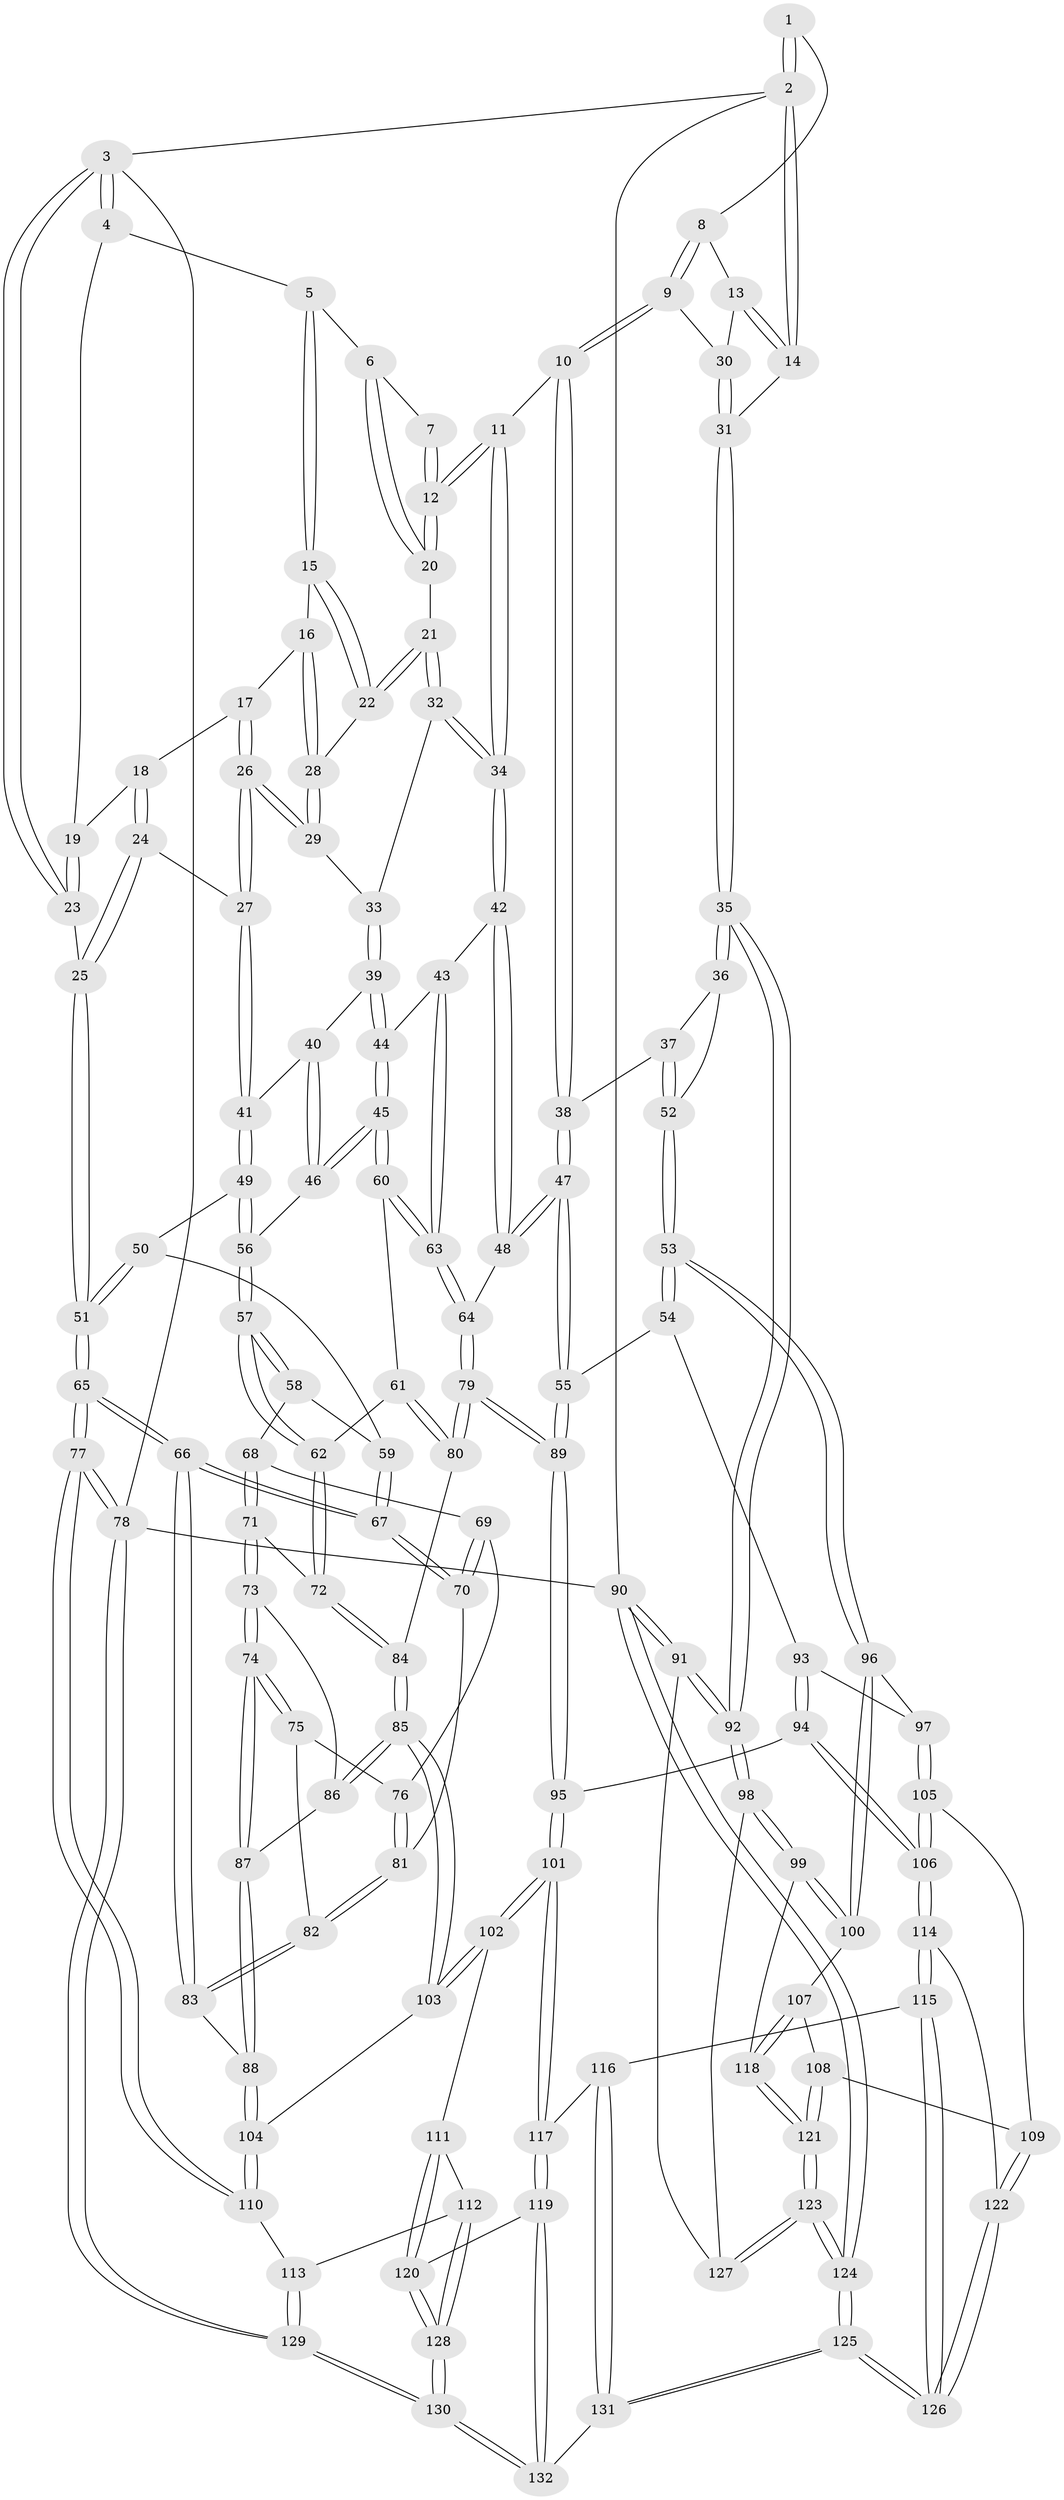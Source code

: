// Generated by graph-tools (version 1.1) at 2025/50/03/09/25 03:50:59]
// undirected, 132 vertices, 327 edges
graph export_dot {
graph [start="1"]
  node [color=gray90,style=filled];
  1 [pos="+0.7941612858025546+0"];
  2 [pos="+1+0"];
  3 [pos="+0+0"];
  4 [pos="+0.16116085832690882+0"];
  5 [pos="+0.4873189471626102+0"];
  6 [pos="+0.5130806635614761+0"];
  7 [pos="+0.6271676256285369+0"];
  8 [pos="+0.8272581949714258+0.03998424486117417"];
  9 [pos="+0.8050222008042421+0.23381196723326034"];
  10 [pos="+0.7278680410486683+0.28857329576434493"];
  11 [pos="+0.716700092854206+0.2848141932930132"];
  12 [pos="+0.7031062455264917+0.263976384304399"];
  13 [pos="+0.9420589631421605+0.15133956487885092"];
  14 [pos="+1+0"];
  15 [pos="+0.41228100666525824+0.017154235795455386"];
  16 [pos="+0.3217889586704556+0.10192481921902011"];
  17 [pos="+0.18747891831114394+0.09939662765786178"];
  18 [pos="+0.15293692409583423+0.0764194718634355"];
  19 [pos="+0.14311906746562897+0.059625874841428894"];
  20 [pos="+0.553624443295573+0.1763281459766857"];
  21 [pos="+0.45362100980754955+0.25691506074876835"];
  22 [pos="+0.4510958312311499+0.2491173954402157"];
  23 [pos="+0+0.16767549707210205"];
  24 [pos="+0.0921797038974521+0.18900527959945776"];
  25 [pos="+0+0.17399102547626055"];
  26 [pos="+0.21578054830450813+0.3037685518987831"];
  27 [pos="+0.1799082424306503+0.33227079265513665"];
  28 [pos="+0.31984193451976445+0.1385350352308588"];
  29 [pos="+0.2859043368408166+0.28223197593705174"];
  30 [pos="+0.8825505920039951+0.2324735941929273"];
  31 [pos="+1+0.4091571327055295"];
  32 [pos="+0.4467785674154238+0.28488712484548995"];
  33 [pos="+0.3814871670296798+0.3078058267899767"];
  34 [pos="+0.5494405839546196+0.3600916702061958"];
  35 [pos="+1+0.470179084911628"];
  36 [pos="+1+0.4804850032886513"];
  37 [pos="+0.7751090269701317+0.3699143069757879"];
  38 [pos="+0.7530996998364582+0.3493733755148909"];
  39 [pos="+0.3790677306972231+0.39145476880095753"];
  40 [pos="+0.33163257440835797+0.413162600338931"];
  41 [pos="+0.16466560344507422+0.35669762981801106"];
  42 [pos="+0.5362942482794703+0.4385566277456847"];
  43 [pos="+0.5069492322832972+0.45245505545987197"];
  44 [pos="+0.40049542874869926+0.45553905341411627"];
  45 [pos="+0.3648191641774448+0.5080596528667953"];
  46 [pos="+0.2896630009428683+0.4743686468857733"];
  47 [pos="+0.6405544252989769+0.5511784260082669"];
  48 [pos="+0.6106353326678816+0.5342454186122411"];
  49 [pos="+0.1573235998203556+0.36676005093549097"];
  50 [pos="+0.14556804383984542+0.37408751546195645"];
  51 [pos="+0+0.2464527417056733"];
  52 [pos="+0.799318661784831+0.6153915824998069"];
  53 [pos="+0.7950153057746806+0.6200426799651579"];
  54 [pos="+0.6765714003292168+0.6061236918616835"];
  55 [pos="+0.6701422890421612+0.6007488144786226"];
  56 [pos="+0.28196976403878826+0.47308494993207006"];
  57 [pos="+0.24716846882391313+0.554875882805954"];
  58 [pos="+0.13870138968435522+0.4281994377646946"];
  59 [pos="+0.1356730439232476+0.41083678267286944"];
  60 [pos="+0.3671233934383253+0.5218750526690431"];
  61 [pos="+0.35805069438320536+0.5385717970290933"];
  62 [pos="+0.2467910205214565+0.5748661082256465"];
  63 [pos="+0.45373404687998053+0.5685595591944579"];
  64 [pos="+0.4690742813904391+0.5980849372715914"];
  65 [pos="+0+0.678819494663831"];
  66 [pos="+0+0.6733963005686776"];
  67 [pos="+0+0.6405399766355115"];
  68 [pos="+0.14122586541821833+0.5215173628351377"];
  69 [pos="+0.13356216781669944+0.5351165319922027"];
  70 [pos="+0.09203414807328014+0.5843647482990926"];
  71 [pos="+0.22002478775373577+0.5900461759298331"];
  72 [pos="+0.24507340608314604+0.5784184691138319"];
  73 [pos="+0.21569354849665964+0.5972080080150153"];
  74 [pos="+0.2021977896562805+0.6123709983754159"];
  75 [pos="+0.16381834858702632+0.6050493720995732"];
  76 [pos="+0.15497615888603566+0.5960718950113881"];
  77 [pos="+0+0.8325550982835552"];
  78 [pos="+0+1"];
  79 [pos="+0.46001040724746195+0.6685595261652109"];
  80 [pos="+0.34294498598024686+0.6633174305097899"];
  81 [pos="+0.10393989969159362+0.5949998730758956"];
  82 [pos="+0.12706412927803074+0.6237497842522773"];
  83 [pos="+0.14246431715589403+0.7157460563156944"];
  84 [pos="+0.3397883141939857+0.6650474913184898"];
  85 [pos="+0.31997181578724676+0.6925059386520259"];
  86 [pos="+0.24755133731779555+0.6481396684624581"];
  87 [pos="+0.1770734718147604+0.6964413922007716"];
  88 [pos="+0.16606970998342824+0.7259447185017321"];
  89 [pos="+0.47545823401259363+0.6864004382576352"];
  90 [pos="+1+1"];
  91 [pos="+1+0.7770440381719539"];
  92 [pos="+1+0.7532088919499349"];
  93 [pos="+0.6580084313747769+0.6654582345990875"];
  94 [pos="+0.6055035410443133+0.767286349800812"];
  95 [pos="+0.49439740194223136+0.7586143373208538"];
  96 [pos="+0.8073175398324614+0.6575746797171066"];
  97 [pos="+0.7131044840535479+0.7660236459097595"];
  98 [pos="+1+0.7756965289242849"];
  99 [pos="+0.9410045210701077+0.776704777644111"];
  100 [pos="+0.8299704011750769+0.6998794943319556"];
  101 [pos="+0.46396474671456966+0.810627629110006"];
  102 [pos="+0.3284519179402115+0.7697401354968838"];
  103 [pos="+0.3072602602419155+0.7161888986949644"];
  104 [pos="+0.17347218696471375+0.7351223514376388"];
  105 [pos="+0.7008742752117588+0.820058511542273"];
  106 [pos="+0.6465733322855801+0.8241687532705783"];
  107 [pos="+0.768551259419416+0.8213264930434497"];
  108 [pos="+0.7456640729646582+0.8345837082270696"];
  109 [pos="+0.7412776320909691+0.8347060540165232"];
  110 [pos="+0.17097638228666556+0.8366474327953307"];
  111 [pos="+0.30400620200496203+0.8316021010009113"];
  112 [pos="+0.26269046452373107+0.8668848548912791"];
  113 [pos="+0.17744534297087292+0.8486946748530142"];
  114 [pos="+0.6452084649613237+0.82753160934347"];
  115 [pos="+0.5992631152674601+0.9174792357189319"];
  116 [pos="+0.5219547545777894+0.9019014018572561"];
  117 [pos="+0.461892673985162+0.8677200590594802"];
  118 [pos="+0.8732729433789341+0.8564328141696157"];
  119 [pos="+0.4460116134552971+0.8819505392613236"];
  120 [pos="+0.4093580007743904+0.8859668638063585"];
  121 [pos="+0.8500042439323432+1"];
  122 [pos="+0.714250606549534+0.9315921920086331"];
  123 [pos="+0.8509619941700605+1"];
  124 [pos="+0.8256068539658904+1"];
  125 [pos="+0.7514804572554362+1"];
  126 [pos="+0.6962247056861226+1"];
  127 [pos="+0.9024700536959644+0.9615099294630404"];
  128 [pos="+0.3029750485148497+0.9458619369492688"];
  129 [pos="+0.0028281605432384374+1"];
  130 [pos="+0.27498532158450284+1"];
  131 [pos="+0.4699177990930427+1"];
  132 [pos="+0.38310716279232104+1"];
  1 -- 2;
  1 -- 2;
  1 -- 8;
  2 -- 3;
  2 -- 14;
  2 -- 14;
  2 -- 90;
  3 -- 4;
  3 -- 4;
  3 -- 23;
  3 -- 23;
  3 -- 78;
  4 -- 5;
  4 -- 19;
  5 -- 6;
  5 -- 15;
  5 -- 15;
  6 -- 7;
  6 -- 20;
  6 -- 20;
  7 -- 12;
  7 -- 12;
  8 -- 9;
  8 -- 9;
  8 -- 13;
  9 -- 10;
  9 -- 10;
  9 -- 30;
  10 -- 11;
  10 -- 38;
  10 -- 38;
  11 -- 12;
  11 -- 12;
  11 -- 34;
  11 -- 34;
  12 -- 20;
  12 -- 20;
  13 -- 14;
  13 -- 14;
  13 -- 30;
  14 -- 31;
  15 -- 16;
  15 -- 22;
  15 -- 22;
  16 -- 17;
  16 -- 28;
  16 -- 28;
  17 -- 18;
  17 -- 26;
  17 -- 26;
  18 -- 19;
  18 -- 24;
  18 -- 24;
  19 -- 23;
  19 -- 23;
  20 -- 21;
  21 -- 22;
  21 -- 22;
  21 -- 32;
  21 -- 32;
  22 -- 28;
  23 -- 25;
  24 -- 25;
  24 -- 25;
  24 -- 27;
  25 -- 51;
  25 -- 51;
  26 -- 27;
  26 -- 27;
  26 -- 29;
  26 -- 29;
  27 -- 41;
  27 -- 41;
  28 -- 29;
  28 -- 29;
  29 -- 33;
  30 -- 31;
  30 -- 31;
  31 -- 35;
  31 -- 35;
  32 -- 33;
  32 -- 34;
  32 -- 34;
  33 -- 39;
  33 -- 39;
  34 -- 42;
  34 -- 42;
  35 -- 36;
  35 -- 36;
  35 -- 92;
  35 -- 92;
  36 -- 37;
  36 -- 52;
  37 -- 38;
  37 -- 52;
  37 -- 52;
  38 -- 47;
  38 -- 47;
  39 -- 40;
  39 -- 44;
  39 -- 44;
  40 -- 41;
  40 -- 46;
  40 -- 46;
  41 -- 49;
  41 -- 49;
  42 -- 43;
  42 -- 48;
  42 -- 48;
  43 -- 44;
  43 -- 63;
  43 -- 63;
  44 -- 45;
  44 -- 45;
  45 -- 46;
  45 -- 46;
  45 -- 60;
  45 -- 60;
  46 -- 56;
  47 -- 48;
  47 -- 48;
  47 -- 55;
  47 -- 55;
  48 -- 64;
  49 -- 50;
  49 -- 56;
  49 -- 56;
  50 -- 51;
  50 -- 51;
  50 -- 59;
  51 -- 65;
  51 -- 65;
  52 -- 53;
  52 -- 53;
  53 -- 54;
  53 -- 54;
  53 -- 96;
  53 -- 96;
  54 -- 55;
  54 -- 93;
  55 -- 89;
  55 -- 89;
  56 -- 57;
  56 -- 57;
  57 -- 58;
  57 -- 58;
  57 -- 62;
  57 -- 62;
  58 -- 59;
  58 -- 68;
  59 -- 67;
  59 -- 67;
  60 -- 61;
  60 -- 63;
  60 -- 63;
  61 -- 62;
  61 -- 80;
  61 -- 80;
  62 -- 72;
  62 -- 72;
  63 -- 64;
  63 -- 64;
  64 -- 79;
  64 -- 79;
  65 -- 66;
  65 -- 66;
  65 -- 77;
  65 -- 77;
  66 -- 67;
  66 -- 67;
  66 -- 83;
  66 -- 83;
  67 -- 70;
  67 -- 70;
  68 -- 69;
  68 -- 71;
  68 -- 71;
  69 -- 70;
  69 -- 70;
  69 -- 76;
  70 -- 81;
  71 -- 72;
  71 -- 73;
  71 -- 73;
  72 -- 84;
  72 -- 84;
  73 -- 74;
  73 -- 74;
  73 -- 86;
  74 -- 75;
  74 -- 75;
  74 -- 87;
  74 -- 87;
  75 -- 76;
  75 -- 82;
  76 -- 81;
  76 -- 81;
  77 -- 78;
  77 -- 78;
  77 -- 110;
  77 -- 110;
  78 -- 129;
  78 -- 129;
  78 -- 90;
  79 -- 80;
  79 -- 80;
  79 -- 89;
  79 -- 89;
  80 -- 84;
  81 -- 82;
  81 -- 82;
  82 -- 83;
  82 -- 83;
  83 -- 88;
  84 -- 85;
  84 -- 85;
  85 -- 86;
  85 -- 86;
  85 -- 103;
  85 -- 103;
  86 -- 87;
  87 -- 88;
  87 -- 88;
  88 -- 104;
  88 -- 104;
  89 -- 95;
  89 -- 95;
  90 -- 91;
  90 -- 91;
  90 -- 124;
  90 -- 124;
  91 -- 92;
  91 -- 92;
  91 -- 127;
  92 -- 98;
  92 -- 98;
  93 -- 94;
  93 -- 94;
  93 -- 97;
  94 -- 95;
  94 -- 106;
  94 -- 106;
  95 -- 101;
  95 -- 101;
  96 -- 97;
  96 -- 100;
  96 -- 100;
  97 -- 105;
  97 -- 105;
  98 -- 99;
  98 -- 99;
  98 -- 127;
  99 -- 100;
  99 -- 100;
  99 -- 118;
  100 -- 107;
  101 -- 102;
  101 -- 102;
  101 -- 117;
  101 -- 117;
  102 -- 103;
  102 -- 103;
  102 -- 111;
  103 -- 104;
  104 -- 110;
  104 -- 110;
  105 -- 106;
  105 -- 106;
  105 -- 109;
  106 -- 114;
  106 -- 114;
  107 -- 108;
  107 -- 118;
  107 -- 118;
  108 -- 109;
  108 -- 121;
  108 -- 121;
  109 -- 122;
  109 -- 122;
  110 -- 113;
  111 -- 112;
  111 -- 120;
  111 -- 120;
  112 -- 113;
  112 -- 128;
  112 -- 128;
  113 -- 129;
  113 -- 129;
  114 -- 115;
  114 -- 115;
  114 -- 122;
  115 -- 116;
  115 -- 126;
  115 -- 126;
  116 -- 117;
  116 -- 131;
  116 -- 131;
  117 -- 119;
  117 -- 119;
  118 -- 121;
  118 -- 121;
  119 -- 120;
  119 -- 132;
  119 -- 132;
  120 -- 128;
  120 -- 128;
  121 -- 123;
  121 -- 123;
  122 -- 126;
  122 -- 126;
  123 -- 124;
  123 -- 124;
  123 -- 127;
  123 -- 127;
  124 -- 125;
  124 -- 125;
  125 -- 126;
  125 -- 126;
  125 -- 131;
  125 -- 131;
  128 -- 130;
  128 -- 130;
  129 -- 130;
  129 -- 130;
  130 -- 132;
  130 -- 132;
  131 -- 132;
}
